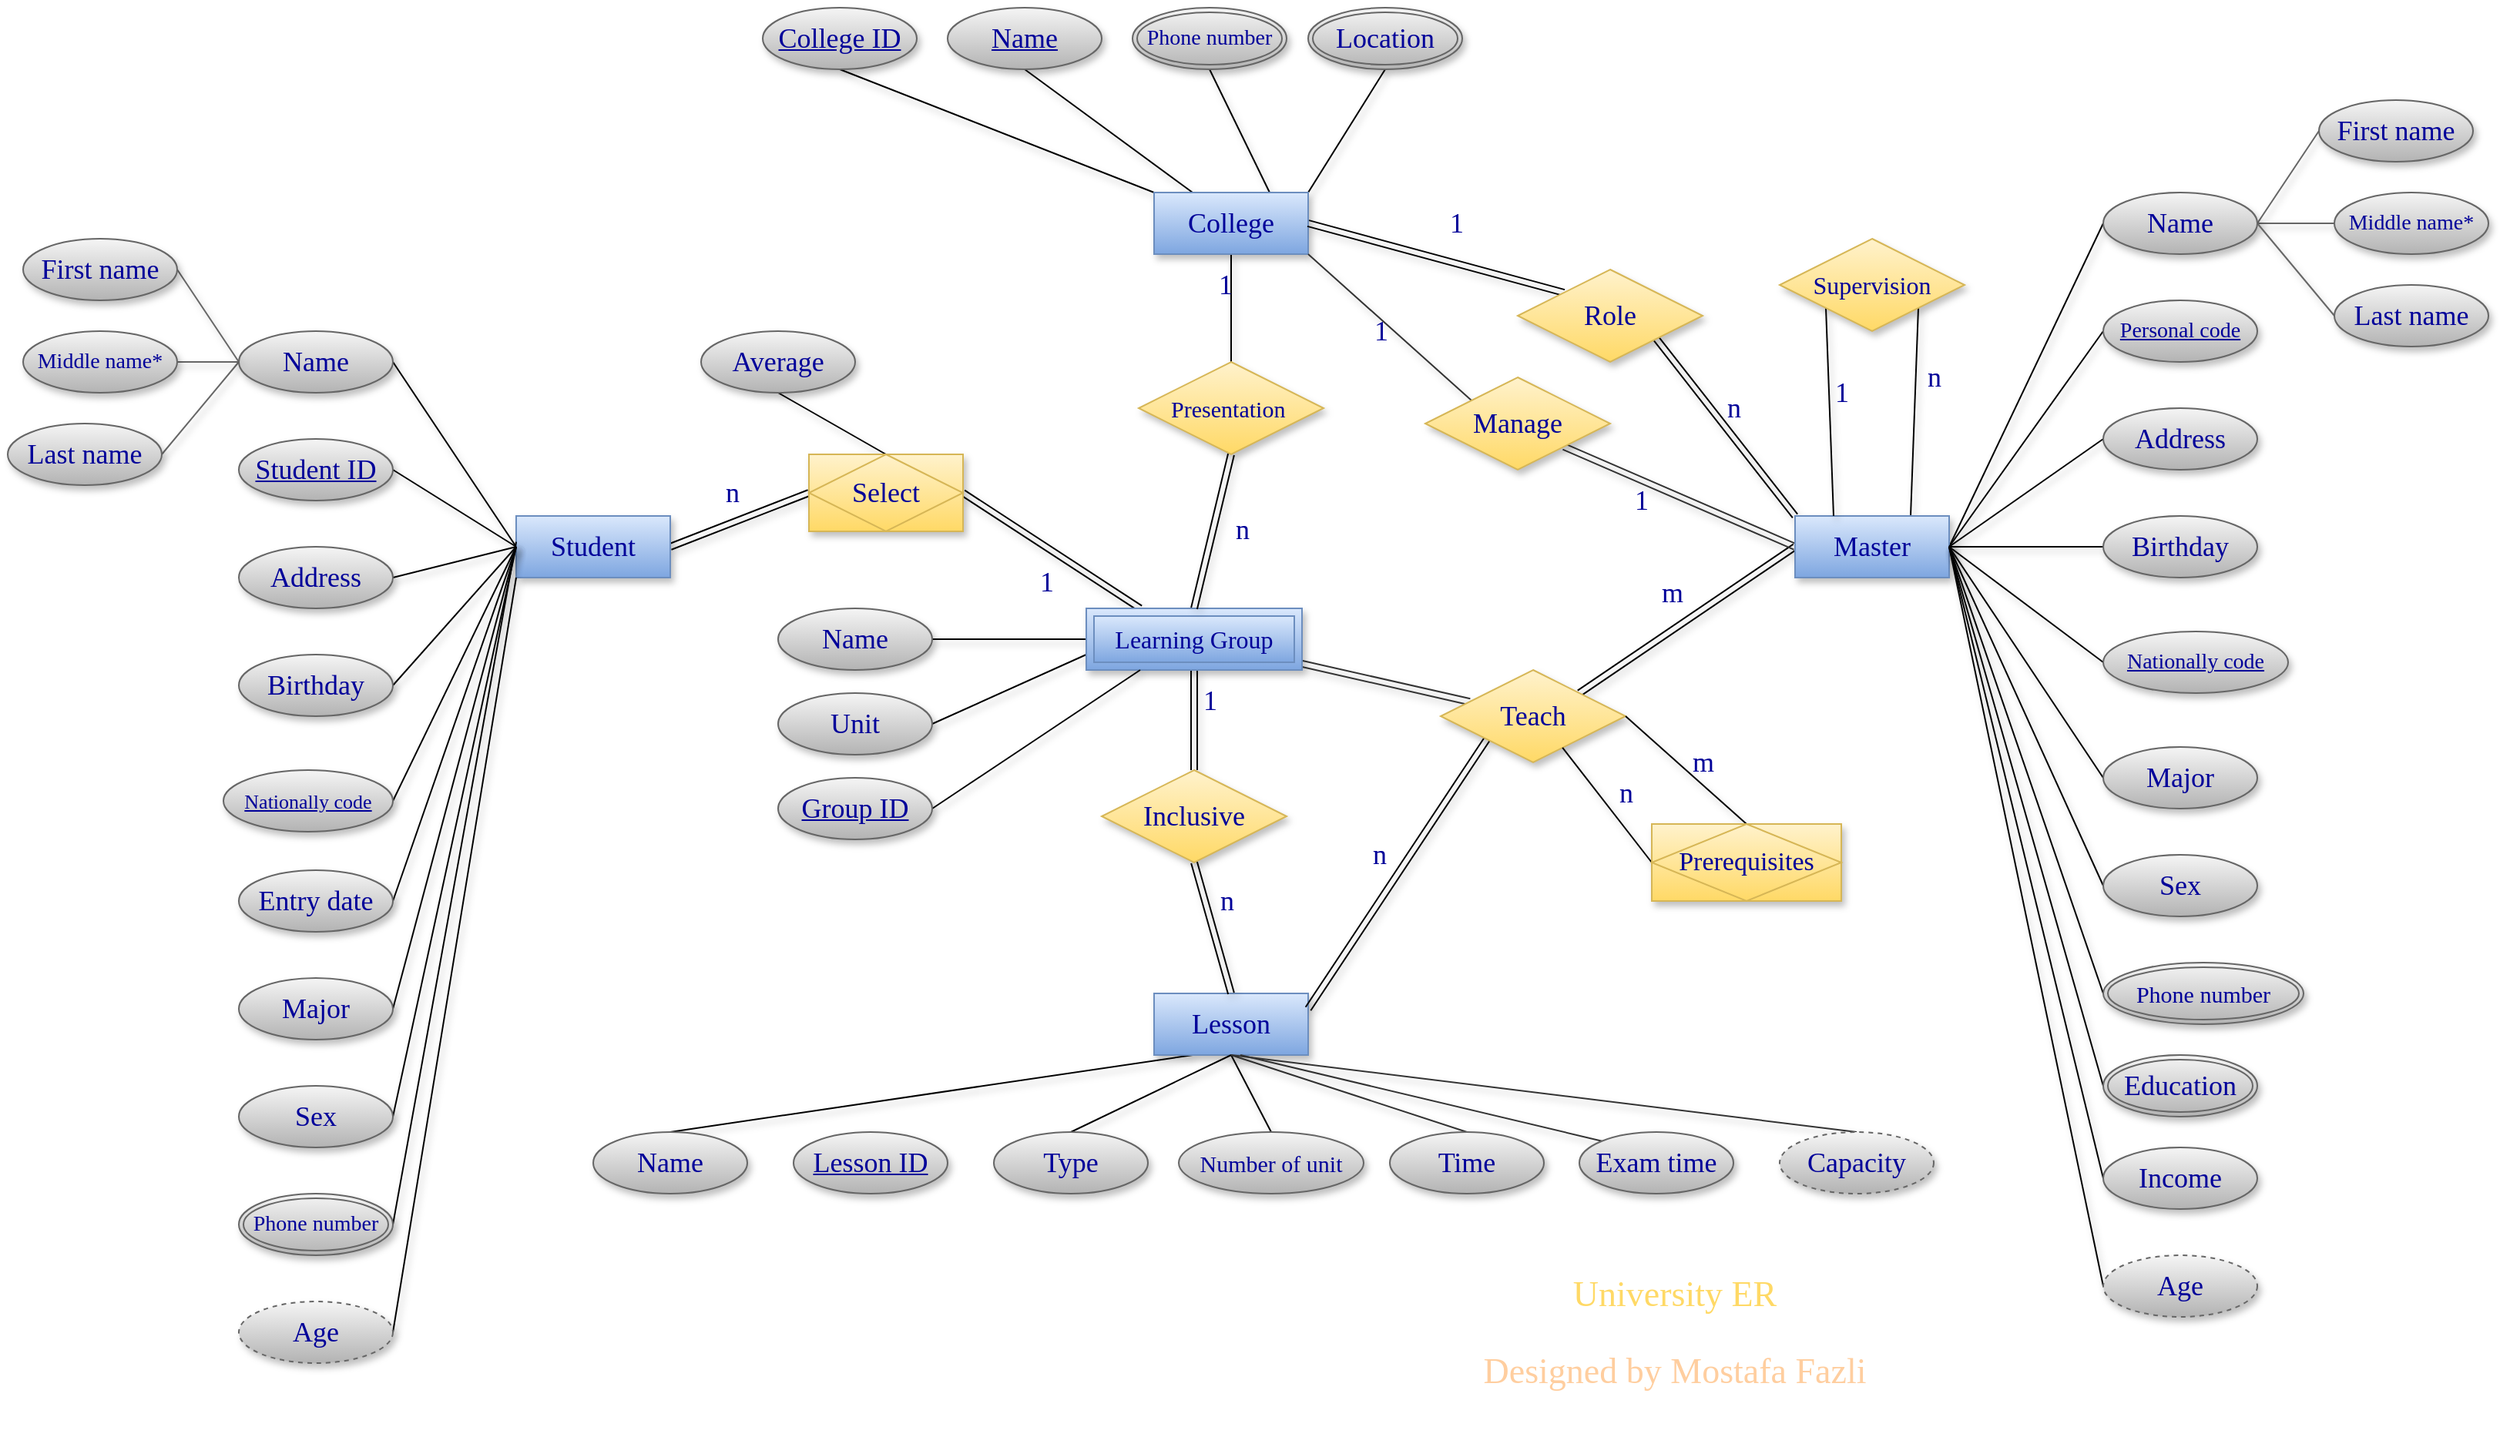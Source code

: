 <mxfile version="15.5.6" type="device"><diagram id="4UkL69PoEBnLxnK0uTag" name="Page-1"><mxGraphModel dx="1704" dy="522" grid="1" gridSize="10" guides="1" tooltips="1" connect="1" arrows="1" fold="1" page="1" pageScale="1" pageWidth="827" pageHeight="1169" math="0" shadow="0"><root><mxCell id="0"/><mxCell id="1" parent="0"/><mxCell id="ZezTrjkXZ9_PpNLfF0xv-15" value="" style="rounded=0;orthogonalLoop=1;jettySize=auto;exitX=1;exitY=0;exitDx=0;exitDy=0;entryX=0.5;entryY=1;entryDx=0;entryDy=0;endArrow=none;endFill=0;shadow=1;sketch=0;fontSize=18;labelBackgroundColor=none;fontColor=#000099;labelBorderColor=none;html=1;fontFamily=Comic Sans MS;" edge="1" parent="1" source="ZezTrjkXZ9_PpNLfF0xv-1" target="ZezTrjkXZ9_PpNLfF0xv-12"><mxGeometry relative="1" as="geometry"/></mxCell><mxCell id="ZezTrjkXZ9_PpNLfF0xv-16" value="" style="edgeStyle=none;rounded=0;orthogonalLoop=1;jettySize=auto;exitX=0.75;exitY=0;exitDx=0;exitDy=0;entryX=0.5;entryY=1;entryDx=0;entryDy=0;endArrow=none;endFill=0;shadow=1;sketch=0;fontSize=18;labelBackgroundColor=none;fontColor=#000099;labelBorderColor=none;html=1;fontFamily=Comic Sans MS;" edge="1" parent="1" source="ZezTrjkXZ9_PpNLfF0xv-1" target="ZezTrjkXZ9_PpNLfF0xv-13"><mxGeometry relative="1" as="geometry"/></mxCell><mxCell id="ZezTrjkXZ9_PpNLfF0xv-17" value="" style="edgeStyle=none;rounded=0;orthogonalLoop=1;jettySize=auto;exitX=0.25;exitY=0;exitDx=0;exitDy=0;endArrow=none;endFill=0;entryX=0.5;entryY=1;entryDx=0;entryDy=0;shadow=1;sketch=0;fontSize=18;labelBackgroundColor=none;fontColor=#000099;labelBorderColor=none;html=1;fontFamily=Comic Sans MS;" edge="1" parent="1" source="ZezTrjkXZ9_PpNLfF0xv-1" target="ZezTrjkXZ9_PpNLfF0xv-121"><mxGeometry relative="1" as="geometry"><mxPoint x="328.367" y="109.157" as="targetPoint"/></mxGeometry></mxCell><mxCell id="ZezTrjkXZ9_PpNLfF0xv-18" value="" style="edgeStyle=none;rounded=0;orthogonalLoop=1;jettySize=auto;exitX=0;exitY=0;exitDx=0;exitDy=0;entryX=0.5;entryY=1;entryDx=0;entryDy=0;endArrow=none;endFill=0;shadow=1;sketch=0;fontSize=18;labelBackgroundColor=none;fontColor=#000099;labelBorderColor=none;html=1;fontFamily=Comic Sans MS;" edge="1" parent="1" source="ZezTrjkXZ9_PpNLfF0xv-1" target="ZezTrjkXZ9_PpNLfF0xv-11"><mxGeometry relative="1" as="geometry"/></mxCell><mxCell id="ZezTrjkXZ9_PpNLfF0xv-93" value="1" style="edgeStyle=none;rounded=0;orthogonalLoop=1;jettySize=auto;exitX=0.5;exitY=1;exitDx=0;exitDy=0;entryX=0.5;entryY=0;entryDx=0;entryDy=0;endArrow=none;endFill=0;shadow=1;sketch=0;fontSize=18;labelBackgroundColor=none;fontColor=#000099;labelBorderColor=none;html=1;fontFamily=Comic Sans MS;" edge="1" parent="1" source="ZezTrjkXZ9_PpNLfF0xv-1" target="ZezTrjkXZ9_PpNLfF0xv-92"><mxGeometry x="-0.429" y="-4" relative="1" as="geometry"><mxPoint as="offset"/></mxGeometry></mxCell><mxCell id="ZezTrjkXZ9_PpNLfF0xv-1" value="College" style="whiteSpace=wrap;align=center;shadow=1;sketch=0;fillColor=#dae8fc;strokeColor=#6c8ebf;gradientColor=#7ea6e0;fontSize=18;labelBackgroundColor=none;fontColor=#000099;labelBorderColor=none;html=1;fontFamily=Comic Sans MS;" vertex="1" parent="1"><mxGeometry x="364" y="190" width="100" height="40" as="geometry"/></mxCell><mxCell id="ZezTrjkXZ9_PpNLfF0xv-55" value="" style="edgeStyle=none;rounded=0;orthogonalLoop=1;jettySize=auto;exitX=0;exitY=0.5;exitDx=0;exitDy=0;entryX=1;entryY=0.5;entryDx=0;entryDy=0;endArrow=none;endFill=0;shadow=1;sketch=0;fontSize=18;labelBackgroundColor=none;fontColor=#000099;labelBorderColor=none;html=1;fontFamily=Comic Sans MS;" edge="1" parent="1" source="ZezTrjkXZ9_PpNLfF0xv-2" target="ZezTrjkXZ9_PpNLfF0xv-19"><mxGeometry relative="1" as="geometry"/></mxCell><mxCell id="ZezTrjkXZ9_PpNLfF0xv-86" value="n" style="edgeStyle=none;rounded=0;orthogonalLoop=1;jettySize=auto;exitX=1;exitY=0.5;exitDx=0;exitDy=0;entryX=0;entryY=0.5;entryDx=0;entryDy=0;endArrow=none;endFill=0;shadow=1;sketch=0;fontSize=18;labelBackgroundColor=none;fontColor=#000099;labelBorderColor=none;html=1;fontFamily=Comic Sans MS;shape=link;" edge="1" parent="1" source="ZezTrjkXZ9_PpNLfF0xv-2" target="ZezTrjkXZ9_PpNLfF0xv-85"><mxGeometry x="0.035" y="18" relative="1" as="geometry"><mxPoint as="offset"/></mxGeometry></mxCell><mxCell id="ZezTrjkXZ9_PpNLfF0xv-2" value="Student" style="whiteSpace=wrap;align=center;shadow=1;sketch=0;fillColor=#dae8fc;strokeColor=#6c8ebf;gradientColor=#7ea6e0;fontSize=18;labelBackgroundColor=none;fontColor=#000099;labelBorderColor=none;html=1;fontFamily=Comic Sans MS;" vertex="1" parent="1"><mxGeometry x="-50" y="400" width="100" height="40" as="geometry"/></mxCell><mxCell id="ZezTrjkXZ9_PpNLfF0xv-35" value="" style="edgeStyle=none;rounded=0;orthogonalLoop=1;jettySize=auto;exitX=0.25;exitY=1;exitDx=0;exitDy=0;entryX=0.5;entryY=0;entryDx=0;entryDy=0;endArrow=none;endFill=0;shadow=1;sketch=0;fontSize=18;labelBackgroundColor=none;fontColor=#000099;labelBorderColor=none;html=1;fontFamily=Comic Sans MS;" edge="1" parent="1" source="ZezTrjkXZ9_PpNLfF0xv-4" target="ZezTrjkXZ9_PpNLfF0xv-28"><mxGeometry relative="1" as="geometry"/></mxCell><mxCell id="ZezTrjkXZ9_PpNLfF0xv-4" value="Lesson" style="whiteSpace=wrap;align=center;shadow=1;sketch=0;fillColor=#dae8fc;strokeColor=#6c8ebf;gradientColor=#7ea6e0;fontSize=18;labelBackgroundColor=none;fontColor=#000099;labelBorderColor=none;html=1;fontFamily=Comic Sans MS;" vertex="1" parent="1"><mxGeometry x="364" y="710" width="100" height="40" as="geometry"/></mxCell><mxCell id="ZezTrjkXZ9_PpNLfF0xv-66" value="" style="edgeStyle=none;rounded=0;orthogonalLoop=1;jettySize=auto;exitX=1;exitY=0.5;exitDx=0;exitDy=0;entryX=0;entryY=0.5;entryDx=0;entryDy=0;endArrow=none;endFill=0;shadow=1;sketch=0;fontSize=18;labelBackgroundColor=none;fontColor=#000099;labelBorderColor=none;html=1;fontFamily=Comic Sans MS;" edge="1" parent="1" source="ZezTrjkXZ9_PpNLfF0xv-5" target="ZezTrjkXZ9_PpNLfF0xv-46"><mxGeometry relative="1" as="geometry"/></mxCell><mxCell id="ZezTrjkXZ9_PpNLfF0xv-99" value="m" style="edgeStyle=none;rounded=0;orthogonalLoop=1;jettySize=auto;exitX=0;exitY=0.5;exitDx=0;exitDy=0;entryX=1;entryY=0;entryDx=0;entryDy=0;endArrow=none;endFill=0;shadow=1;sketch=0;fontSize=18;labelBackgroundColor=none;fontColor=#000099;labelBorderColor=none;html=1;fontFamily=Comic Sans MS;shape=link;" edge="1" parent="1" source="ZezTrjkXZ9_PpNLfF0xv-5" target="ZezTrjkXZ9_PpNLfF0xv-98"><mxGeometry x="-0.018" y="-20" relative="1" as="geometry"><mxPoint as="offset"/></mxGeometry></mxCell><mxCell id="ZezTrjkXZ9_PpNLfF0xv-112" value="n" style="edgeStyle=none;rounded=0;orthogonalLoop=1;jettySize=auto;exitX=0;exitY=0;exitDx=0;exitDy=0;entryX=1;entryY=1;entryDx=0;entryDy=0;endArrow=none;endFill=0;shadow=1;sketch=0;fontSize=18;labelBackgroundColor=none;fontColor=#000099;labelBorderColor=none;html=1;fontFamily=Comic Sans MS;shape=link;" edge="1" parent="1" source="ZezTrjkXZ9_PpNLfF0xv-5" target="ZezTrjkXZ9_PpNLfF0xv-111"><mxGeometry x="0.093" y="-12" relative="1" as="geometry"><mxPoint as="offset"/></mxGeometry></mxCell><mxCell id="ZezTrjkXZ9_PpNLfF0xv-123" value="n" style="edgeStyle=none;rounded=0;orthogonalLoop=1;jettySize=auto;exitX=0.75;exitY=0;exitDx=0;exitDy=0;entryX=1;entryY=1;entryDx=0;entryDy=0;endArrow=none;endFill=0;shadow=1;sketch=0;fontSize=18;labelBackgroundColor=none;fontColor=#000099;labelBorderColor=none;html=1;fontFamily=Comic Sans MS;" edge="1" parent="1" source="ZezTrjkXZ9_PpNLfF0xv-5" target="ZezTrjkXZ9_PpNLfF0xv-122"><mxGeometry x="0.34" y="-12" relative="1" as="geometry"><mxPoint as="offset"/></mxGeometry></mxCell><mxCell id="ZezTrjkXZ9_PpNLfF0xv-142" value="1" style="edgeStyle=none;rounded=0;sketch=0;orthogonalLoop=1;jettySize=auto;exitX=0;exitY=0.5;exitDx=0;exitDy=0;entryX=1;entryY=1;entryDx=0;entryDy=0;shadow=1;endArrow=none;endFill=0;strokeColor=#333333;fillColor=#FFD966;fontSize=18;labelBackgroundColor=none;fontColor=#000099;labelBorderColor=none;html=1;fontFamily=Comic Sans MS;shape=link;" edge="1" parent="1" source="ZezTrjkXZ9_PpNLfF0xv-5" target="ZezTrjkXZ9_PpNLfF0xv-141"><mxGeometry x="0.269" y="12" relative="1" as="geometry"><mxPoint as="offset"/></mxGeometry></mxCell><mxCell id="ZezTrjkXZ9_PpNLfF0xv-5" value="Master" style="whiteSpace=wrap;align=center;shadow=1;sketch=0;fillColor=#dae8fc;strokeColor=#6c8ebf;gradientColor=#7ea6e0;fontSize=18;labelBackgroundColor=none;fontColor=#000099;labelBorderColor=none;html=1;fontFamily=Comic Sans MS;" vertex="1" parent="1"><mxGeometry x="780" y="400" width="100" height="40" as="geometry"/></mxCell><mxCell id="ZezTrjkXZ9_PpNLfF0xv-11" value="College ID" style="ellipse;whiteSpace=wrap;align=center;fontStyle=4;shadow=1;sketch=0;fillColor=#f5f5f5;gradientColor=#b3b3b3;strokeColor=#666666;fontSize=18;labelBackgroundColor=none;fontColor=#000099;labelBorderColor=none;html=1;fontFamily=Comic Sans MS;" vertex="1" parent="1"><mxGeometry x="110" y="70" width="100" height="40" as="geometry"/></mxCell><mxCell id="ZezTrjkXZ9_PpNLfF0xv-12" value="Location" style="ellipse;shape=doubleEllipse;margin=3;whiteSpace=wrap;align=center;shadow=1;sketch=0;fillColor=#f5f5f5;gradientColor=#b3b3b3;strokeColor=#666666;fontSize=18;labelBackgroundColor=none;fontColor=#000099;labelBorderColor=none;html=1;fontFamily=Comic Sans MS;" vertex="1" parent="1"><mxGeometry x="464" y="70" width="100" height="40" as="geometry"/></mxCell><mxCell id="ZezTrjkXZ9_PpNLfF0xv-13" value="Phone number" style="ellipse;shape=doubleEllipse;margin=3;whiteSpace=wrap;align=center;shadow=1;sketch=0;fillColor=#f5f5f5;gradientColor=#b3b3b3;strokeColor=#666666;fontSize=14;labelBackgroundColor=none;fontColor=#000099;labelBorderColor=none;html=1;fontFamily=Comic Sans MS;" vertex="1" parent="1"><mxGeometry x="350" y="70" width="100" height="40" as="geometry"/></mxCell><mxCell id="ZezTrjkXZ9_PpNLfF0xv-80" value="" style="edgeStyle=none;rounded=0;orthogonalLoop=1;jettySize=auto;exitX=0;exitY=0.5;exitDx=0;exitDy=0;entryX=1;entryY=0.5;entryDx=0;entryDy=0;endArrow=none;endFill=0;shadow=1;sketch=0;fillColor=#f5f5f5;gradientColor=#b3b3b3;strokeColor=#666666;fontSize=18;labelBackgroundColor=none;fontColor=#000099;labelBorderColor=none;html=1;fontFamily=Comic Sans MS;" edge="1" parent="1" source="ZezTrjkXZ9_PpNLfF0xv-19" target="ZezTrjkXZ9_PpNLfF0xv-79"><mxGeometry relative="1" as="geometry"/></mxCell><mxCell id="ZezTrjkXZ9_PpNLfF0xv-120" value="" style="edgeStyle=none;rounded=0;orthogonalLoop=1;jettySize=auto;exitX=0;exitY=0.5;exitDx=0;exitDy=0;entryX=1;entryY=0.5;entryDx=0;entryDy=0;endArrow=none;endFill=0;shadow=1;sketch=0;fillColor=#f5f5f5;gradientColor=#b3b3b3;strokeColor=#666666;fontSize=18;labelBackgroundColor=none;fontColor=#000099;labelBorderColor=none;html=1;fontFamily=Comic Sans MS;" edge="1" parent="1" source="ZezTrjkXZ9_PpNLfF0xv-19" target="ZezTrjkXZ9_PpNLfF0xv-119"><mxGeometry relative="1" as="geometry"/></mxCell><mxCell id="ZezTrjkXZ9_PpNLfF0xv-19" value="Name" style="ellipse;whiteSpace=wrap;align=center;shadow=1;sketch=0;fillColor=#f5f5f5;gradientColor=#b3b3b3;strokeColor=#666666;fontSize=18;labelBackgroundColor=none;fontColor=#000099;labelBorderColor=none;html=1;fontFamily=Comic Sans MS;" vertex="1" parent="1"><mxGeometry x="-230" y="280" width="100" height="40" as="geometry"/></mxCell><mxCell id="ZezTrjkXZ9_PpNLfF0xv-58" value="" style="edgeStyle=none;rounded=0;orthogonalLoop=1;jettySize=auto;exitX=1;exitY=0.5;exitDx=0;exitDy=0;endArrow=none;endFill=0;shadow=1;sketch=0;fontSize=18;labelBackgroundColor=none;fontColor=#000099;labelBorderColor=none;html=1;fontFamily=Comic Sans MS;" edge="1" parent="1" source="ZezTrjkXZ9_PpNLfF0xv-21"><mxGeometry relative="1" as="geometry"><mxPoint x="-50" y="420" as="targetPoint"/></mxGeometry></mxCell><mxCell id="ZezTrjkXZ9_PpNLfF0xv-21" value="Address" style="ellipse;whiteSpace=wrap;align=center;shadow=1;sketch=0;fillColor=#f5f5f5;gradientColor=#b3b3b3;strokeColor=#666666;fontSize=18;labelBackgroundColor=none;fontColor=#000099;labelBorderColor=none;html=1;fontFamily=Comic Sans MS;" vertex="1" parent="1"><mxGeometry x="-230" y="420" width="100" height="40" as="geometry"/></mxCell><mxCell id="ZezTrjkXZ9_PpNLfF0xv-59" value="" style="edgeStyle=none;rounded=0;orthogonalLoop=1;jettySize=auto;exitX=1;exitY=0.5;exitDx=0;exitDy=0;endArrow=none;endFill=0;shadow=1;sketch=0;fontSize=18;labelBackgroundColor=none;fontColor=#000099;labelBorderColor=none;html=1;fontFamily=Comic Sans MS;" edge="1" parent="1" source="ZezTrjkXZ9_PpNLfF0xv-22"><mxGeometry relative="1" as="geometry"><mxPoint x="-50" y="420" as="targetPoint"/></mxGeometry></mxCell><mxCell id="ZezTrjkXZ9_PpNLfF0xv-22" value="Birthday" style="ellipse;whiteSpace=wrap;align=center;shadow=1;sketch=0;fillColor=#f5f5f5;gradientColor=#b3b3b3;strokeColor=#666666;fontSize=18;labelBackgroundColor=none;fontColor=#000099;labelBorderColor=none;html=1;fontFamily=Comic Sans MS;" vertex="1" parent="1"><mxGeometry x="-230" y="490" width="100" height="40" as="geometry"/></mxCell><mxCell id="ZezTrjkXZ9_PpNLfF0xv-61" value="" style="edgeStyle=none;rounded=0;orthogonalLoop=1;jettySize=auto;exitX=1;exitY=0.5;exitDx=0;exitDy=0;endArrow=none;endFill=0;shadow=1;sketch=0;fontSize=18;labelBackgroundColor=none;fontColor=#000099;labelBorderColor=none;html=1;fontFamily=Comic Sans MS;" edge="1" parent="1" source="ZezTrjkXZ9_PpNLfF0xv-24"><mxGeometry relative="1" as="geometry"><mxPoint x="-50" y="420" as="targetPoint"/></mxGeometry></mxCell><mxCell id="ZezTrjkXZ9_PpNLfF0xv-24" value="Entry date" style="ellipse;whiteSpace=wrap;align=center;shadow=1;sketch=0;fillColor=#f5f5f5;gradientColor=#b3b3b3;strokeColor=#666666;fontSize=18;labelBackgroundColor=none;fontColor=#000099;labelBorderColor=none;html=1;fontFamily=Comic Sans MS;" vertex="1" parent="1"><mxGeometry x="-230" y="630" width="100" height="40" as="geometry"/></mxCell><mxCell id="ZezTrjkXZ9_PpNLfF0xv-62" value="" style="edgeStyle=none;rounded=0;orthogonalLoop=1;jettySize=auto;exitX=1;exitY=0.5;exitDx=0;exitDy=0;endArrow=none;endFill=0;shadow=1;sketch=0;fontSize=18;labelBackgroundColor=none;fontColor=#000099;labelBorderColor=none;html=1;fontFamily=Comic Sans MS;" edge="1" parent="1" source="ZezTrjkXZ9_PpNLfF0xv-25"><mxGeometry relative="1" as="geometry"><mxPoint x="-50" y="420" as="targetPoint"/></mxGeometry></mxCell><mxCell id="ZezTrjkXZ9_PpNLfF0xv-25" value="Major" style="ellipse;whiteSpace=wrap;align=center;shadow=1;sketch=0;fillColor=#f5f5f5;gradientColor=#b3b3b3;strokeColor=#666666;fontSize=18;labelBackgroundColor=none;fontColor=#000099;labelBorderColor=none;html=1;fontFamily=Comic Sans MS;" vertex="1" parent="1"><mxGeometry x="-230" y="700" width="100" height="40" as="geometry"/></mxCell><mxCell id="ZezTrjkXZ9_PpNLfF0xv-63" value="" style="edgeStyle=none;rounded=0;orthogonalLoop=1;jettySize=auto;exitX=1;exitY=0.5;exitDx=0;exitDy=0;endArrow=none;endFill=0;shadow=1;sketch=0;fontSize=18;labelBackgroundColor=none;fontColor=#000099;labelBorderColor=none;html=1;fontFamily=Comic Sans MS;" edge="1" parent="1" source="ZezTrjkXZ9_PpNLfF0xv-26"><mxGeometry relative="1" as="geometry"><mxPoint x="-50" y="420" as="targetPoint"/></mxGeometry></mxCell><mxCell id="ZezTrjkXZ9_PpNLfF0xv-26" value="Sex" style="ellipse;whiteSpace=wrap;align=center;shadow=1;sketch=0;fillColor=#f5f5f5;gradientColor=#b3b3b3;strokeColor=#666666;fontSize=18;labelBackgroundColor=none;fontColor=#000099;labelBorderColor=none;html=1;fontFamily=Comic Sans MS;" vertex="1" parent="1"><mxGeometry x="-230" y="770" width="100" height="40" as="geometry"/></mxCell><mxCell id="ZezTrjkXZ9_PpNLfF0xv-28" value="Name" style="ellipse;whiteSpace=wrap;align=center;shadow=1;sketch=0;fillColor=#f5f5f5;gradientColor=#b3b3b3;strokeColor=#666666;fontSize=18;labelBackgroundColor=none;fontColor=#000099;labelBorderColor=none;html=1;fontFamily=Comic Sans MS;" vertex="1" parent="1"><mxGeometry y="800" width="100" height="40" as="geometry"/></mxCell><mxCell id="ZezTrjkXZ9_PpNLfF0xv-37" value="" style="edgeStyle=none;rounded=0;orthogonalLoop=1;jettySize=auto;exitX=0.5;exitY=0;exitDx=0;exitDy=0;entryX=0.5;entryY=1;entryDx=0;entryDy=0;endArrow=none;endFill=0;shadow=1;sketch=0;fontSize=18;labelBackgroundColor=none;fontColor=#000099;labelBorderColor=none;html=1;fontFamily=Comic Sans MS;" edge="1" parent="1" source="ZezTrjkXZ9_PpNLfF0xv-30" target="ZezTrjkXZ9_PpNLfF0xv-4"><mxGeometry relative="1" as="geometry"/></mxCell><mxCell id="ZezTrjkXZ9_PpNLfF0xv-30" value="Type" style="ellipse;whiteSpace=wrap;align=center;shadow=1;sketch=0;fillColor=#f5f5f5;gradientColor=#b3b3b3;strokeColor=#666666;fontSize=18;labelBackgroundColor=none;fontColor=#000099;labelBorderColor=none;html=1;fontFamily=Comic Sans MS;" vertex="1" parent="1"><mxGeometry x="260" y="800" width="100" height="40" as="geometry"/></mxCell><mxCell id="ZezTrjkXZ9_PpNLfF0xv-42" value="" style="edgeStyle=none;rounded=0;orthogonalLoop=1;jettySize=auto;exitX=0.5;exitY=0;exitDx=0;exitDy=0;entryX=0.5;entryY=1;entryDx=0;entryDy=0;endArrow=none;endFill=0;shadow=1;sketch=0;fontSize=18;labelBackgroundColor=none;fontColor=#000099;labelBorderColor=none;html=1;fontFamily=Comic Sans MS;" edge="1" parent="1" source="ZezTrjkXZ9_PpNLfF0xv-31" target="ZezTrjkXZ9_PpNLfF0xv-4"><mxGeometry relative="1" as="geometry"/></mxCell><mxCell id="ZezTrjkXZ9_PpNLfF0xv-31" value="Number of unit" style="ellipse;whiteSpace=wrap;align=center;shadow=1;sketch=0;fillColor=#f5f5f5;gradientColor=#b3b3b3;strokeColor=#666666;fontSize=15;labelBackgroundColor=none;fontColor=#000099;labelBorderColor=none;html=1;fontFamily=Comic Sans MS;" vertex="1" parent="1"><mxGeometry x="380" y="800" width="120" height="40" as="geometry"/></mxCell><mxCell id="ZezTrjkXZ9_PpNLfF0xv-144" value="" style="edgeStyle=none;rounded=0;sketch=0;orthogonalLoop=1;jettySize=auto;exitX=0.5;exitY=0;exitDx=0;exitDy=0;shadow=1;fontSize=18;endArrow=none;endFill=0;strokeColor=#333333;fillColor=#FFD966;labelBackgroundColor=none;fontColor=#000099;labelBorderColor=none;html=1;fontFamily=Comic Sans MS;" edge="1" parent="1" source="ZezTrjkXZ9_PpNLfF0xv-32"><mxGeometry relative="1" as="geometry"><mxPoint x="414" y="750" as="targetPoint"/></mxGeometry></mxCell><mxCell id="ZezTrjkXZ9_PpNLfF0xv-32" value="Time" style="ellipse;whiteSpace=wrap;align=center;shadow=1;sketch=0;fillColor=#f5f5f5;gradientColor=#b3b3b3;strokeColor=#666666;fontSize=18;labelBackgroundColor=none;fontColor=#000099;labelBorderColor=none;html=1;fontFamily=Comic Sans MS;" vertex="1" parent="1"><mxGeometry x="517" y="800" width="100" height="40" as="geometry"/></mxCell><mxCell id="ZezTrjkXZ9_PpNLfF0xv-146" value="" style="edgeStyle=none;rounded=0;sketch=0;orthogonalLoop=1;jettySize=auto;exitX=0;exitY=0;exitDx=0;exitDy=0;shadow=1;fontSize=18;endArrow=none;endFill=0;strokeColor=#333333;fillColor=#FFD966;labelBackgroundColor=none;fontColor=#000099;labelBorderColor=none;html=1;fontFamily=Comic Sans MS;" edge="1" parent="1" source="ZezTrjkXZ9_PpNLfF0xv-33"><mxGeometry relative="1" as="geometry"><mxPoint x="420" y="750.0" as="targetPoint"/></mxGeometry></mxCell><mxCell id="ZezTrjkXZ9_PpNLfF0xv-33" value="Exam time" style="ellipse;whiteSpace=wrap;align=center;shadow=1;sketch=0;fillColor=#f5f5f5;gradientColor=#b3b3b3;strokeColor=#666666;fontSize=18;labelBackgroundColor=none;fontColor=#000099;labelBorderColor=none;html=1;fontFamily=Comic Sans MS;" vertex="1" parent="1"><mxGeometry x="640" y="800" width="100" height="40" as="geometry"/></mxCell><mxCell id="ZezTrjkXZ9_PpNLfF0xv-145" value="" style="edgeStyle=none;rounded=0;sketch=0;orthogonalLoop=1;jettySize=auto;exitX=0.5;exitY=0;exitDx=0;exitDy=0;entryX=0.5;entryY=1;entryDx=0;entryDy=0;shadow=1;fontSize=18;endArrow=none;endFill=0;strokeColor=#333333;fillColor=#FFD966;labelBackgroundColor=none;fontColor=#000099;labelBorderColor=none;html=1;fontFamily=Comic Sans MS;" edge="1" parent="1" source="ZezTrjkXZ9_PpNLfF0xv-34" target="ZezTrjkXZ9_PpNLfF0xv-4"><mxGeometry relative="1" as="geometry"/></mxCell><mxCell id="ZezTrjkXZ9_PpNLfF0xv-34" value="Capacity" style="ellipse;whiteSpace=wrap;align=center;dashed=1;shadow=1;sketch=0;fillColor=#f5f5f5;gradientColor=#b3b3b3;strokeColor=#666666;fontSize=18;labelBackgroundColor=none;fontColor=#000099;labelBorderColor=none;html=1;fontFamily=Comic Sans MS;" vertex="1" parent="1"><mxGeometry x="770" y="800" width="100" height="40" as="geometry"/></mxCell><mxCell id="ZezTrjkXZ9_PpNLfF0xv-57" value="" style="edgeStyle=none;rounded=0;orthogonalLoop=1;jettySize=auto;exitX=1;exitY=0.5;exitDx=0;exitDy=0;entryX=0;entryY=0.5;entryDx=0;entryDy=0;endArrow=none;endFill=0;shadow=1;sketch=0;fontSize=18;labelBackgroundColor=none;fontColor=#000099;labelBorderColor=none;html=1;fontFamily=Comic Sans MS;" edge="1" parent="1" source="ZezTrjkXZ9_PpNLfF0xv-43" target="ZezTrjkXZ9_PpNLfF0xv-2"><mxGeometry relative="1" as="geometry"/></mxCell><mxCell id="ZezTrjkXZ9_PpNLfF0xv-43" value="Student ID" style="ellipse;whiteSpace=wrap;align=center;fontStyle=4;shadow=1;sketch=0;fillColor=#f5f5f5;gradientColor=#b3b3b3;strokeColor=#666666;fontSize=18;labelBackgroundColor=none;fontColor=#000099;labelBorderColor=none;html=1;fontFamily=Comic Sans MS;" vertex="1" parent="1"><mxGeometry x="-230" y="350" width="100" height="40" as="geometry"/></mxCell><mxCell id="ZezTrjkXZ9_PpNLfF0xv-60" value="" style="edgeStyle=none;rounded=0;orthogonalLoop=1;jettySize=auto;exitX=1;exitY=0.5;exitDx=0;exitDy=0;endArrow=none;endFill=0;shadow=1;sketch=0;fontSize=18;labelBackgroundColor=none;fontColor=#000099;labelBorderColor=none;html=1;fontFamily=Comic Sans MS;" edge="1" parent="1" source="ZezTrjkXZ9_PpNLfF0xv-44"><mxGeometry relative="1" as="geometry"><mxPoint x="-50" y="420" as="targetPoint"/></mxGeometry></mxCell><mxCell id="ZezTrjkXZ9_PpNLfF0xv-44" value="Nationally code" style="ellipse;whiteSpace=wrap;align=center;fontStyle=4;shadow=1;sketch=0;fillColor=#f5f5f5;gradientColor=#b3b3b3;strokeColor=#666666;fontSize=13;labelBackgroundColor=none;fontColor=#000099;labelBorderColor=none;html=1;fontFamily=Comic Sans MS;" vertex="1" parent="1"><mxGeometry x="-240" y="565" width="110" height="40" as="geometry"/></mxCell><mxCell id="ZezTrjkXZ9_PpNLfF0xv-45" value="Lesson ID" style="ellipse;whiteSpace=wrap;align=center;fontStyle=4;shadow=1;sketch=0;fillColor=#f5f5f5;gradientColor=#b3b3b3;strokeColor=#666666;fontSize=18;labelBackgroundColor=none;fontColor=#000099;labelBorderColor=none;html=1;fontFamily=Comic Sans MS;" vertex="1" parent="1"><mxGeometry x="130" y="800" width="100" height="40" as="geometry"/></mxCell><mxCell id="ZezTrjkXZ9_PpNLfF0xv-76" value="" style="edgeStyle=none;rounded=0;orthogonalLoop=1;jettySize=auto;exitX=1;exitY=0.5;exitDx=0;exitDy=0;entryX=0;entryY=0.5;entryDx=0;entryDy=0;endArrow=none;endFill=0;shadow=1;sketch=0;fillColor=#f5f5f5;gradientColor=#b3b3b3;strokeColor=#666666;fontSize=18;labelBackgroundColor=none;fontColor=#000099;labelBorderColor=none;html=1;fontFamily=Comic Sans MS;" edge="1" parent="1" source="ZezTrjkXZ9_PpNLfF0xv-46" target="ZezTrjkXZ9_PpNLfF0xv-74"><mxGeometry relative="1" as="geometry"/></mxCell><mxCell id="ZezTrjkXZ9_PpNLfF0xv-118" value="" style="edgeStyle=none;rounded=0;orthogonalLoop=1;jettySize=auto;exitX=1;exitY=0.5;exitDx=0;exitDy=0;entryX=0;entryY=0.5;entryDx=0;entryDy=0;endArrow=none;endFill=0;shadow=1;sketch=0;fillColor=#f5f5f5;gradientColor=#b3b3b3;strokeColor=#666666;fontSize=18;labelBackgroundColor=none;fontColor=#000099;labelBorderColor=none;html=1;fontFamily=Comic Sans MS;" edge="1" parent="1" source="ZezTrjkXZ9_PpNLfF0xv-46" target="ZezTrjkXZ9_PpNLfF0xv-117"><mxGeometry relative="1" as="geometry"/></mxCell><mxCell id="ZezTrjkXZ9_PpNLfF0xv-46" value="Name" style="ellipse;whiteSpace=wrap;align=center;shadow=1;sketch=0;fillColor=#f5f5f5;gradientColor=#b3b3b3;strokeColor=#666666;fontSize=18;labelBackgroundColor=none;fontColor=#000099;labelBorderColor=none;html=1;fontFamily=Comic Sans MS;" vertex="1" parent="1"><mxGeometry x="980" y="190" width="100" height="40" as="geometry"/></mxCell><mxCell id="ZezTrjkXZ9_PpNLfF0xv-68" value="" style="edgeStyle=none;rounded=0;orthogonalLoop=1;jettySize=auto;exitX=0;exitY=0.5;exitDx=0;exitDy=0;entryX=1;entryY=0.5;entryDx=0;entryDy=0;endArrow=none;endFill=0;shadow=1;sketch=0;fontSize=18;labelBackgroundColor=none;fontColor=#000099;labelBorderColor=none;html=1;fontFamily=Comic Sans MS;" edge="1" parent="1" source="ZezTrjkXZ9_PpNLfF0xv-47" target="ZezTrjkXZ9_PpNLfF0xv-5"><mxGeometry relative="1" as="geometry"/></mxCell><mxCell id="ZezTrjkXZ9_PpNLfF0xv-47" value="Address" style="ellipse;whiteSpace=wrap;align=center;shadow=1;sketch=0;fillColor=#f5f5f5;gradientColor=#b3b3b3;strokeColor=#666666;fontSize=18;labelBackgroundColor=none;fontColor=#000099;labelBorderColor=none;html=1;fontFamily=Comic Sans MS;" vertex="1" parent="1"><mxGeometry x="980" y="330" width="100" height="40" as="geometry"/></mxCell><mxCell id="ZezTrjkXZ9_PpNLfF0xv-69" value="" style="edgeStyle=none;rounded=0;orthogonalLoop=1;jettySize=auto;exitX=0;exitY=0.5;exitDx=0;exitDy=0;entryX=1;entryY=0.5;entryDx=0;entryDy=0;endArrow=none;endFill=0;shadow=1;sketch=0;fontSize=18;labelBackgroundColor=none;fontColor=#000099;labelBorderColor=none;html=1;fontFamily=Comic Sans MS;" edge="1" parent="1" source="ZezTrjkXZ9_PpNLfF0xv-48" target="ZezTrjkXZ9_PpNLfF0xv-5"><mxGeometry relative="1" as="geometry"/></mxCell><mxCell id="ZezTrjkXZ9_PpNLfF0xv-48" value="Birthday" style="ellipse;whiteSpace=wrap;align=center;shadow=1;sketch=0;fillColor=#f5f5f5;gradientColor=#b3b3b3;strokeColor=#666666;fontSize=18;labelBackgroundColor=none;fontColor=#000099;labelBorderColor=none;html=1;fontFamily=Comic Sans MS;" vertex="1" parent="1"><mxGeometry x="980" y="400" width="100" height="40" as="geometry"/></mxCell><mxCell id="ZezTrjkXZ9_PpNLfF0xv-71" value="" style="edgeStyle=none;rounded=0;orthogonalLoop=1;jettySize=auto;exitX=0;exitY=0.5;exitDx=0;exitDy=0;entryX=1;entryY=0.5;entryDx=0;entryDy=0;endArrow=none;endFill=0;shadow=1;sketch=0;fontSize=18;labelBackgroundColor=none;fontColor=#000099;labelBorderColor=none;html=1;fontFamily=Comic Sans MS;" edge="1" parent="1" source="ZezTrjkXZ9_PpNLfF0xv-50" target="ZezTrjkXZ9_PpNLfF0xv-5"><mxGeometry relative="1" as="geometry"/></mxCell><mxCell id="ZezTrjkXZ9_PpNLfF0xv-50" value="Major" style="ellipse;whiteSpace=wrap;align=center;shadow=1;sketch=0;fillColor=#f5f5f5;gradientColor=#b3b3b3;strokeColor=#666666;fontSize=18;labelBackgroundColor=none;fontColor=#000099;labelBorderColor=none;html=1;fontFamily=Comic Sans MS;" vertex="1" parent="1"><mxGeometry x="980" y="550" width="100" height="40" as="geometry"/></mxCell><mxCell id="ZezTrjkXZ9_PpNLfF0xv-72" value="" style="edgeStyle=none;rounded=0;orthogonalLoop=1;jettySize=auto;exitX=0;exitY=0.5;exitDx=0;exitDy=0;endArrow=none;endFill=0;shadow=1;sketch=0;fontSize=18;labelBackgroundColor=none;fontColor=#000099;labelBorderColor=none;html=1;fontFamily=Comic Sans MS;" edge="1" parent="1" source="ZezTrjkXZ9_PpNLfF0xv-51"><mxGeometry relative="1" as="geometry"><mxPoint x="880" y="420" as="targetPoint"/></mxGeometry></mxCell><mxCell id="ZezTrjkXZ9_PpNLfF0xv-51" value="Sex" style="ellipse;whiteSpace=wrap;align=center;shadow=1;sketch=0;fillColor=#f5f5f5;gradientColor=#b3b3b3;strokeColor=#666666;fontSize=18;labelBackgroundColor=none;fontColor=#000099;labelBorderColor=none;html=1;fontFamily=Comic Sans MS;" vertex="1" parent="1"><mxGeometry x="980" y="620" width="100" height="40" as="geometry"/></mxCell><mxCell id="ZezTrjkXZ9_PpNLfF0xv-67" value="" style="edgeStyle=none;rounded=0;orthogonalLoop=1;jettySize=auto;exitX=0;exitY=0.5;exitDx=0;exitDy=0;entryX=1;entryY=0.5;entryDx=0;entryDy=0;endArrow=none;endFill=0;shadow=1;sketch=0;fontSize=18;labelBackgroundColor=none;fontColor=#000099;labelBorderColor=none;html=1;fontFamily=Comic Sans MS;" edge="1" parent="1" source="ZezTrjkXZ9_PpNLfF0xv-52" target="ZezTrjkXZ9_PpNLfF0xv-5"><mxGeometry relative="1" as="geometry"/></mxCell><mxCell id="ZezTrjkXZ9_PpNLfF0xv-52" value="Personal code" style="ellipse;whiteSpace=wrap;align=center;fontStyle=4;shadow=1;sketch=0;fillColor=#f5f5f5;gradientColor=#b3b3b3;strokeColor=#666666;fontSize=14;labelBackgroundColor=none;fontColor=#000099;labelBorderColor=none;html=1;fontFamily=Comic Sans MS;" vertex="1" parent="1"><mxGeometry x="980" y="260" width="100" height="40" as="geometry"/></mxCell><mxCell id="ZezTrjkXZ9_PpNLfF0xv-70" value="" style="edgeStyle=none;rounded=0;orthogonalLoop=1;jettySize=auto;exitX=0;exitY=0.5;exitDx=0;exitDy=0;endArrow=none;endFill=0;shadow=1;sketch=0;fontSize=18;labelBackgroundColor=none;fontColor=#000099;labelBorderColor=none;html=1;fontFamily=Comic Sans MS;" edge="1" parent="1" source="ZezTrjkXZ9_PpNLfF0xv-53"><mxGeometry relative="1" as="geometry"><mxPoint x="880" y="420" as="targetPoint"/></mxGeometry></mxCell><mxCell id="ZezTrjkXZ9_PpNLfF0xv-53" value="Nationally code" style="ellipse;whiteSpace=wrap;align=center;fontStyle=4;shadow=1;sketch=0;fillColor=#f5f5f5;gradientColor=#b3b3b3;strokeColor=#666666;fontSize=14;labelBackgroundColor=none;fontColor=#000099;labelBorderColor=none;html=1;fontFamily=Comic Sans MS;" vertex="1" parent="1"><mxGeometry x="980" y="475" width="120" height="40" as="geometry"/></mxCell><mxCell id="ZezTrjkXZ9_PpNLfF0xv-64" value="" style="edgeStyle=none;rounded=0;orthogonalLoop=1;jettySize=auto;exitX=1;exitY=0.5;exitDx=0;exitDy=0;endArrow=none;endFill=0;shadow=1;sketch=0;fontSize=18;labelBackgroundColor=none;fontColor=#000099;labelBorderColor=none;html=1;fontFamily=Comic Sans MS;" edge="1" parent="1" source="ZezTrjkXZ9_PpNLfF0xv-54"><mxGeometry relative="1" as="geometry"><mxPoint x="-50" y="416.8" as="targetPoint"/></mxGeometry></mxCell><mxCell id="ZezTrjkXZ9_PpNLfF0xv-54" value="Phone number" style="ellipse;shape=doubleEllipse;margin=3;whiteSpace=wrap;align=center;shadow=1;sketch=0;fillColor=#f5f5f5;gradientColor=#b3b3b3;strokeColor=#666666;fontSize=14;labelBackgroundColor=none;fontColor=#000099;labelBorderColor=none;html=1;fontFamily=Comic Sans MS;" vertex="1" parent="1"><mxGeometry x="-230" y="840" width="100" height="40" as="geometry"/></mxCell><mxCell id="ZezTrjkXZ9_PpNLfF0xv-73" value="" style="edgeStyle=none;rounded=0;orthogonalLoop=1;jettySize=auto;exitX=0;exitY=0.5;exitDx=0;exitDy=0;endArrow=none;endFill=0;shadow=1;sketch=0;fontSize=18;labelBackgroundColor=none;fontColor=#000099;labelBorderColor=none;html=1;fontFamily=Comic Sans MS;" edge="1" parent="1" source="ZezTrjkXZ9_PpNLfF0xv-65"><mxGeometry relative="1" as="geometry"><mxPoint x="880" y="420" as="targetPoint"/></mxGeometry></mxCell><mxCell id="ZezTrjkXZ9_PpNLfF0xv-65" value="Phone number" style="ellipse;shape=doubleEllipse;margin=3;whiteSpace=wrap;align=center;shadow=1;sketch=0;fillColor=#f5f5f5;gradientColor=#b3b3b3;strokeColor=#666666;fontSize=15;labelBackgroundColor=none;fontColor=#000099;labelBorderColor=none;html=1;fontFamily=Comic Sans MS;" vertex="1" parent="1"><mxGeometry x="980" y="690" width="130" height="40" as="geometry"/></mxCell><mxCell id="ZezTrjkXZ9_PpNLfF0xv-74" value="First name" style="ellipse;whiteSpace=wrap;align=center;shadow=1;sketch=0;fillColor=#f5f5f5;gradientColor=#b3b3b3;strokeColor=#666666;fontSize=18;labelBackgroundColor=none;fontColor=#000099;labelBorderColor=none;html=1;fontFamily=Comic Sans MS;" vertex="1" parent="1"><mxGeometry x="1120" y="130" width="100" height="40" as="geometry"/></mxCell><mxCell id="ZezTrjkXZ9_PpNLfF0xv-77" value="" style="edgeStyle=none;rounded=0;orthogonalLoop=1;jettySize=auto;exitX=0;exitY=0.5;exitDx=0;exitDy=0;entryX=1;entryY=0.5;entryDx=0;entryDy=0;endArrow=none;endFill=0;shadow=1;sketch=0;fillColor=#f5f5f5;gradientColor=#b3b3b3;strokeColor=#666666;fontSize=18;labelBackgroundColor=none;fontColor=#000099;labelBorderColor=none;html=1;fontFamily=Comic Sans MS;" edge="1" parent="1" source="ZezTrjkXZ9_PpNLfF0xv-75" target="ZezTrjkXZ9_PpNLfF0xv-46"><mxGeometry relative="1" as="geometry"/></mxCell><mxCell id="ZezTrjkXZ9_PpNLfF0xv-75" value="Last name" style="ellipse;whiteSpace=wrap;align=center;shadow=1;sketch=0;fillColor=#f5f5f5;gradientColor=#b3b3b3;strokeColor=#666666;fontSize=18;labelBackgroundColor=none;fontColor=#000099;labelBorderColor=none;html=1;fontFamily=Comic Sans MS;" vertex="1" parent="1"><mxGeometry x="1130" y="250" width="100" height="40" as="geometry"/></mxCell><mxCell id="ZezTrjkXZ9_PpNLfF0xv-81" value="" style="edgeStyle=none;rounded=0;orthogonalLoop=1;jettySize=auto;exitX=1;exitY=0.5;exitDx=0;exitDy=0;entryX=0;entryY=0.5;entryDx=0;entryDy=0;endArrow=none;endFill=0;shadow=1;sketch=0;fillColor=#f5f5f5;gradientColor=#b3b3b3;strokeColor=#666666;fontSize=18;labelBackgroundColor=none;fontColor=#000099;labelBorderColor=none;html=1;fontFamily=Comic Sans MS;" edge="1" parent="1" source="ZezTrjkXZ9_PpNLfF0xv-78" target="ZezTrjkXZ9_PpNLfF0xv-19"><mxGeometry relative="1" as="geometry"/></mxCell><mxCell id="ZezTrjkXZ9_PpNLfF0xv-78" value="First name" style="ellipse;whiteSpace=wrap;align=center;shadow=1;sketch=0;fillColor=#f5f5f5;gradientColor=#b3b3b3;strokeColor=#666666;fontSize=18;labelBackgroundColor=none;fontColor=#000099;labelBorderColor=none;html=1;fontFamily=Comic Sans MS;" vertex="1" parent="1"><mxGeometry x="-370" y="220" width="100" height="40" as="geometry"/></mxCell><mxCell id="ZezTrjkXZ9_PpNLfF0xv-79" value="Last name" style="ellipse;whiteSpace=wrap;align=center;shadow=1;sketch=0;fillColor=#f5f5f5;gradientColor=#b3b3b3;strokeColor=#666666;fontSize=18;labelBackgroundColor=none;fontColor=#000099;labelBorderColor=none;html=1;fontFamily=Comic Sans MS;" vertex="1" parent="1"><mxGeometry x="-380" y="340" width="100" height="40" as="geometry"/></mxCell><mxCell id="ZezTrjkXZ9_PpNLfF0xv-83" value="" style="edgeStyle=none;rounded=0;orthogonalLoop=1;jettySize=auto;exitX=0;exitY=0.5;exitDx=0;exitDy=0;entryX=1;entryY=0.5;entryDx=0;entryDy=0;endArrow=none;endFill=0;shadow=1;sketch=0;fontSize=18;labelBackgroundColor=none;fontColor=#000099;labelBorderColor=none;html=1;fontFamily=Comic Sans MS;" edge="1" parent="1" source="ZezTrjkXZ9_PpNLfF0xv-84" target="ZezTrjkXZ9_PpNLfF0xv-5"><mxGeometry relative="1" as="geometry"><mxPoint x="980" y="770" as="sourcePoint"/></mxGeometry></mxCell><mxCell id="ZezTrjkXZ9_PpNLfF0xv-84" value="Education" style="ellipse;shape=doubleEllipse;margin=3;whiteSpace=wrap;align=center;shadow=1;sketch=0;fillColor=#f5f5f5;gradientColor=#b3b3b3;strokeColor=#666666;fontSize=18;labelBackgroundColor=none;fontColor=#000099;labelBorderColor=none;html=1;fontFamily=Comic Sans MS;" vertex="1" parent="1"><mxGeometry x="980" y="750" width="100" height="40" as="geometry"/></mxCell><mxCell id="ZezTrjkXZ9_PpNLfF0xv-88" value="1" style="edgeStyle=none;rounded=0;orthogonalLoop=1;jettySize=auto;exitX=1;exitY=0.5;exitDx=0;exitDy=0;entryX=0.25;entryY=0;entryDx=0;entryDy=0;endArrow=none;endFill=0;shadow=1;sketch=0;fontSize=18;labelBackgroundColor=none;fontColor=#000099;labelBorderColor=none;html=1;fontFamily=Comic Sans MS;shape=link;" edge="1" parent="1" source="ZezTrjkXZ9_PpNLfF0xv-85" target="ZezTrjkXZ9_PpNLfF0xv-87"><mxGeometry x="0.112" y="-19" relative="1" as="geometry"><mxPoint as="offset"/></mxGeometry></mxCell><mxCell id="ZezTrjkXZ9_PpNLfF0xv-90" value="" style="edgeStyle=none;rounded=0;orthogonalLoop=1;jettySize=auto;exitX=0.5;exitY=0;exitDx=0;exitDy=0;entryX=0.5;entryY=1;entryDx=0;entryDy=0;endArrow=none;endFill=0;shadow=1;sketch=0;fontSize=18;labelBackgroundColor=none;fontColor=#000099;labelBorderColor=none;html=1;fontFamily=Comic Sans MS;" edge="1" parent="1" source="ZezTrjkXZ9_PpNLfF0xv-85" target="ZezTrjkXZ9_PpNLfF0xv-89"><mxGeometry relative="1" as="geometry"/></mxCell><mxCell id="ZezTrjkXZ9_PpNLfF0xv-85" value="Select" style="shape=associativeEntity;whiteSpace=wrap;align=center;shadow=1;sketch=0;fillColor=#fff2cc;strokeColor=#d6b656;gradientColor=#ffd966;fontSize=18;labelBackgroundColor=none;fontColor=#000099;labelBorderColor=none;html=1;fontFamily=Comic Sans MS;" vertex="1" parent="1"><mxGeometry x="140" y="360" width="100" height="50" as="geometry"/></mxCell><mxCell id="ZezTrjkXZ9_PpNLfF0xv-96" value="1" style="edgeStyle=none;rounded=0;orthogonalLoop=1;jettySize=auto;exitX=0.5;exitY=1;exitDx=0;exitDy=0;entryX=0.5;entryY=0;entryDx=0;entryDy=0;endArrow=none;endFill=0;shadow=1;sketch=0;fontSize=18;labelBackgroundColor=none;fontColor=#000099;labelBorderColor=none;html=1;fontFamily=Comic Sans MS;shape=link;" edge="1" parent="1" source="ZezTrjkXZ9_PpNLfF0xv-87" target="ZezTrjkXZ9_PpNLfF0xv-95"><mxGeometry x="-0.385" y="10" relative="1" as="geometry"><mxPoint as="offset"/></mxGeometry></mxCell><mxCell id="ZezTrjkXZ9_PpNLfF0xv-109" value="" style="edgeStyle=none;rounded=0;orthogonalLoop=1;jettySize=auto;exitX=0;exitY=0.75;exitDx=0;exitDy=0;entryX=1;entryY=0.5;entryDx=0;entryDy=0;endArrow=none;endFill=0;shadow=1;sketch=0;fontSize=18;labelBackgroundColor=none;fontColor=#000099;labelBorderColor=none;html=1;fontFamily=Comic Sans MS;" edge="1" parent="1" source="ZezTrjkXZ9_PpNLfF0xv-87" target="ZezTrjkXZ9_PpNLfF0xv-107"><mxGeometry relative="1" as="geometry"/></mxCell><mxCell id="ZezTrjkXZ9_PpNLfF0xv-132" value="" style="edgeStyle=none;rounded=0;orthogonalLoop=1;jettySize=auto;exitX=0;exitY=0.5;exitDx=0;exitDy=0;entryX=1;entryY=0.5;entryDx=0;entryDy=0;endArrow=none;endFill=0;shadow=1;sketch=0;fontSize=18;labelBackgroundColor=none;fontColor=#000099;labelBorderColor=none;html=1;fontFamily=Comic Sans MS;" edge="1" parent="1" source="ZezTrjkXZ9_PpNLfF0xv-87" target="ZezTrjkXZ9_PpNLfF0xv-131"><mxGeometry relative="1" as="geometry"/></mxCell><mxCell id="ZezTrjkXZ9_PpNLfF0xv-147" value="" style="edgeStyle=none;rounded=0;sketch=0;orthogonalLoop=1;jettySize=auto;shadow=1;fontSize=16;endArrow=none;endFill=0;strokeColor=#333333;fillColor=#FFD966;labelBackgroundColor=none;fontColor=#000099;labelBorderColor=none;html=1;fontFamily=Comic Sans MS;shape=link;" edge="1" parent="1" source="ZezTrjkXZ9_PpNLfF0xv-87" target="ZezTrjkXZ9_PpNLfF0xv-98"><mxGeometry relative="1" as="geometry"/></mxCell><mxCell id="ZezTrjkXZ9_PpNLfF0xv-87" value="Learning Group" style="shape=ext;margin=3;double=1;whiteSpace=wrap;align=center;shadow=1;sketch=0;fillColor=#dae8fc;strokeColor=#6c8ebf;gradientColor=#7ea6e0;fontSize=16;labelBackgroundColor=none;fontColor=#000099;labelBorderColor=none;html=1;fontFamily=Comic Sans MS;" vertex="1" parent="1"><mxGeometry x="320" y="460" width="140" height="40" as="geometry"/></mxCell><mxCell id="ZezTrjkXZ9_PpNLfF0xv-89" value="Average" style="ellipse;whiteSpace=wrap;align=center;shadow=1;sketch=0;fillColor=#f5f5f5;gradientColor=#b3b3b3;strokeColor=#666666;fontSize=18;labelBackgroundColor=none;fontColor=#000099;labelBorderColor=none;html=1;fontFamily=Comic Sans MS;" vertex="1" parent="1"><mxGeometry x="70" y="280" width="100" height="40" as="geometry"/></mxCell><mxCell id="ZezTrjkXZ9_PpNLfF0xv-94" value="n" style="edgeStyle=none;rounded=0;orthogonalLoop=1;jettySize=auto;exitX=0.5;exitY=1;exitDx=0;exitDy=0;entryX=0.5;entryY=0;entryDx=0;entryDy=0;endArrow=none;endFill=0;shadow=1;sketch=0;fontSize=18;labelBackgroundColor=none;fontColor=#000099;labelBorderColor=none;html=1;fontFamily=Comic Sans MS;shape=link;" edge="1" parent="1" source="ZezTrjkXZ9_PpNLfF0xv-92" target="ZezTrjkXZ9_PpNLfF0xv-87"><mxGeometry x="-0.082" y="18" relative="1" as="geometry"><mxPoint y="-1" as="offset"/></mxGeometry></mxCell><mxCell id="ZezTrjkXZ9_PpNLfF0xv-92" value="Presentation&amp;nbsp;" style="shape=rhombus;perimeter=rhombusPerimeter;whiteSpace=wrap;align=center;shadow=1;sketch=0;fillColor=#fff2cc;strokeColor=#d6b656;gradientColor=#ffd966;fontSize=15;labelBackgroundColor=none;fontColor=#000099;labelBorderColor=none;html=1;fontFamily=Comic Sans MS;" vertex="1" parent="1"><mxGeometry x="354" y="300" width="120" height="60" as="geometry"/></mxCell><mxCell id="ZezTrjkXZ9_PpNLfF0xv-97" value="n" style="edgeStyle=none;rounded=0;orthogonalLoop=1;jettySize=auto;exitX=0.5;exitY=1;exitDx=0;exitDy=0;entryX=0.5;entryY=0;entryDx=0;entryDy=0;endArrow=none;endFill=0;shadow=1;sketch=0;fontSize=18;labelBackgroundColor=none;fontColor=#000099;labelBorderColor=none;html=1;fontFamily=Comic Sans MS;shape=link;" edge="1" parent="1" source="ZezTrjkXZ9_PpNLfF0xv-95" target="ZezTrjkXZ9_PpNLfF0xv-4"><mxGeometry x="-0.332" y="12" relative="1" as="geometry"><mxPoint x="1" as="offset"/></mxGeometry></mxCell><mxCell id="ZezTrjkXZ9_PpNLfF0xv-95" value="Inclusive" style="shape=rhombus;perimeter=rhombusPerimeter;whiteSpace=wrap;align=center;shadow=1;sketch=0;fillColor=#fff2cc;strokeColor=#d6b656;gradientColor=#ffd966;fontSize=18;labelBackgroundColor=none;fontColor=#000099;labelBorderColor=none;html=1;fontFamily=Comic Sans MS;" vertex="1" parent="1"><mxGeometry x="330" y="565" width="120" height="60" as="geometry"/></mxCell><mxCell id="ZezTrjkXZ9_PpNLfF0xv-100" value="n" style="edgeStyle=none;rounded=0;orthogonalLoop=1;jettySize=auto;exitX=0;exitY=1;exitDx=0;exitDy=0;entryX=1;entryY=0.25;entryDx=0;entryDy=0;endArrow=none;endFill=0;shadow=1;sketch=0;fontSize=18;labelBackgroundColor=none;fontColor=#000099;labelBorderColor=none;html=1;fontFamily=Comic Sans MS;shape=link;" edge="1" parent="1" source="ZezTrjkXZ9_PpNLfF0xv-98" target="ZezTrjkXZ9_PpNLfF0xv-4"><mxGeometry x="-0.036" y="-17" relative="1" as="geometry"><mxPoint as="offset"/></mxGeometry></mxCell><mxCell id="ZezTrjkXZ9_PpNLfF0xv-98" value="Teach" style="shape=rhombus;perimeter=rhombusPerimeter;whiteSpace=wrap;align=center;shadow=1;sketch=0;fillColor=#fff2cc;strokeColor=#d6b656;gradientColor=#ffd966;fontSize=18;labelBackgroundColor=none;fontColor=#000099;labelBorderColor=none;html=1;fontFamily=Comic Sans MS;" vertex="1" parent="1"><mxGeometry x="550" y="500" width="120" height="60" as="geometry"/></mxCell><mxCell id="ZezTrjkXZ9_PpNLfF0xv-107" value="Unit" style="ellipse;whiteSpace=wrap;align=center;shadow=1;sketch=0;fillColor=#f5f5f5;gradientColor=#b3b3b3;strokeColor=#666666;fontSize=18;labelBackgroundColor=none;fontColor=#000099;labelBorderColor=none;html=1;fontFamily=Comic Sans MS;" vertex="1" parent="1"><mxGeometry x="120" y="515" width="100" height="40" as="geometry"/></mxCell><mxCell id="ZezTrjkXZ9_PpNLfF0xv-110" value="" style="edgeStyle=none;rounded=0;orthogonalLoop=1;jettySize=auto;exitX=1;exitY=0.5;exitDx=0;exitDy=0;entryX=0.25;entryY=1;entryDx=0;entryDy=0;endArrow=none;endFill=0;shadow=1;sketch=0;fontSize=18;labelBackgroundColor=none;fontColor=#000099;labelBorderColor=none;html=1;fontFamily=Comic Sans MS;" edge="1" parent="1" source="ZezTrjkXZ9_PpNLfF0xv-130" target="ZezTrjkXZ9_PpNLfF0xv-87"><mxGeometry relative="1" as="geometry"><mxPoint x="220" y="580" as="sourcePoint"/></mxGeometry></mxCell><mxCell id="ZezTrjkXZ9_PpNLfF0xv-113" value="1" style="edgeStyle=none;rounded=0;orthogonalLoop=1;jettySize=auto;exitX=0;exitY=0;exitDx=0;exitDy=0;entryX=1;entryY=0.5;entryDx=0;entryDy=0;endArrow=none;endFill=0;shadow=1;sketch=0;fontSize=18;labelBackgroundColor=none;fontColor=#000099;labelBorderColor=none;html=1;fontFamily=Comic Sans MS;shape=link;" edge="1" parent="1" source="ZezTrjkXZ9_PpNLfF0xv-111" target="ZezTrjkXZ9_PpNLfF0xv-1"><mxGeometry x="-0.077" y="-25" relative="1" as="geometry"><mxPoint as="offset"/></mxGeometry></mxCell><mxCell id="ZezTrjkXZ9_PpNLfF0xv-111" value="Role" style="shape=rhombus;perimeter=rhombusPerimeter;whiteSpace=wrap;align=center;shadow=1;sketch=0;fillColor=#fff2cc;strokeColor=#d6b656;gradientColor=#ffd966;fontSize=18;labelBackgroundColor=none;fontColor=#000099;labelBorderColor=none;html=1;fontFamily=Comic Sans MS;" vertex="1" parent="1"><mxGeometry x="600" y="240" width="120" height="60" as="geometry"/></mxCell><mxCell id="ZezTrjkXZ9_PpNLfF0xv-115" value="" style="edgeStyle=none;rounded=0;orthogonalLoop=1;jettySize=auto;exitX=0;exitY=0.5;exitDx=0;exitDy=0;entryX=1;entryY=0.5;entryDx=0;entryDy=0;endArrow=none;endFill=0;shadow=1;sketch=0;fontSize=18;labelBackgroundColor=none;fontColor=#000099;labelBorderColor=none;html=1;fontFamily=Comic Sans MS;" edge="1" parent="1" source="ZezTrjkXZ9_PpNLfF0xv-114" target="ZezTrjkXZ9_PpNLfF0xv-5"><mxGeometry relative="1" as="geometry"/></mxCell><mxCell id="ZezTrjkXZ9_PpNLfF0xv-114" value="Income" style="ellipse;whiteSpace=wrap;align=center;shadow=1;sketch=0;fillColor=#f5f5f5;gradientColor=#b3b3b3;strokeColor=#666666;fontSize=18;labelBackgroundColor=none;fontColor=#000099;labelBorderColor=none;html=1;fontFamily=Comic Sans MS;" vertex="1" parent="1"><mxGeometry x="980" y="810" width="100" height="40" as="geometry"/></mxCell><mxCell id="ZezTrjkXZ9_PpNLfF0xv-117" value="Middle name*" style="ellipse;whiteSpace=wrap;align=center;shadow=1;sketch=0;fillColor=#f5f5f5;gradientColor=#b3b3b3;strokeColor=#666666;fontSize=14;labelBackgroundColor=none;fontColor=#000099;labelBorderColor=none;html=1;fontFamily=Comic Sans MS;" vertex="1" parent="1"><mxGeometry x="1130" y="190" width="100" height="40" as="geometry"/></mxCell><mxCell id="ZezTrjkXZ9_PpNLfF0xv-119" value="Middle name*" style="ellipse;whiteSpace=wrap;align=center;shadow=1;sketch=0;fillColor=#f5f5f5;gradientColor=#b3b3b3;strokeColor=#666666;fontSize=14;labelBackgroundColor=none;fontColor=#000099;labelBorderColor=none;html=1;fontFamily=Comic Sans MS;" vertex="1" parent="1"><mxGeometry x="-370" y="280" width="100" height="40" as="geometry"/></mxCell><mxCell id="ZezTrjkXZ9_PpNLfF0xv-121" value="Name" style="ellipse;whiteSpace=wrap;align=center;fontStyle=4;shadow=1;sketch=0;fillColor=#f5f5f5;gradientColor=#b3b3b3;strokeColor=#666666;fontSize=18;labelBackgroundColor=none;fontColor=#000099;labelBorderColor=none;html=1;fontFamily=Comic Sans MS;" vertex="1" parent="1"><mxGeometry x="230" y="70" width="100" height="40" as="geometry"/></mxCell><mxCell id="ZezTrjkXZ9_PpNLfF0xv-124" value="1" style="edgeStyle=none;rounded=0;orthogonalLoop=1;jettySize=auto;exitX=0;exitY=1;exitDx=0;exitDy=0;entryX=0.25;entryY=0;entryDx=0;entryDy=0;endArrow=none;endFill=0;shadow=1;sketch=0;fontSize=18;labelBackgroundColor=none;fontColor=#000099;labelBorderColor=none;html=1;fontFamily=Comic Sans MS;" edge="1" parent="1" source="ZezTrjkXZ9_PpNLfF0xv-122" target="ZezTrjkXZ9_PpNLfF0xv-5"><mxGeometry x="-0.181" y="8" relative="1" as="geometry"><mxPoint as="offset"/></mxGeometry></mxCell><mxCell id="ZezTrjkXZ9_PpNLfF0xv-122" value="Supervision" style="shape=rhombus;perimeter=rhombusPerimeter;whiteSpace=wrap;align=center;shadow=1;sketch=0;fillColor=#fff2cc;strokeColor=#d6b656;gradientColor=#ffd966;fontSize=16;labelBackgroundColor=none;fontColor=#000099;labelBorderColor=none;html=1;fontFamily=Comic Sans MS;" vertex="1" parent="1"><mxGeometry x="770" y="220" width="120" height="60" as="geometry"/></mxCell><mxCell id="ZezTrjkXZ9_PpNLfF0xv-126" value="" style="edgeStyle=none;rounded=0;orthogonalLoop=1;jettySize=auto;exitX=0;exitY=0.5;exitDx=0;exitDy=0;entryX=1;entryY=0.5;entryDx=0;entryDy=0;endArrow=none;endFill=0;shadow=1;sketch=0;fontSize=18;labelBackgroundColor=none;fontColor=#000099;labelBorderColor=none;html=1;fontFamily=Comic Sans MS;" edge="1" parent="1" source="ZezTrjkXZ9_PpNLfF0xv-125" target="ZezTrjkXZ9_PpNLfF0xv-5"><mxGeometry relative="1" as="geometry"/></mxCell><mxCell id="ZezTrjkXZ9_PpNLfF0xv-125" value="Age" style="ellipse;whiteSpace=wrap;align=center;dashed=1;shadow=1;sketch=0;fillColor=#f5f5f5;gradientColor=#b3b3b3;strokeColor=#666666;fontSize=18;labelBackgroundColor=none;fontColor=#000099;labelBorderColor=none;html=1;fontFamily=Comic Sans MS;" vertex="1" parent="1"><mxGeometry x="980" y="880" width="100" height="40" as="geometry"/></mxCell><mxCell id="ZezTrjkXZ9_PpNLfF0xv-128" value="" style="edgeStyle=none;rounded=0;orthogonalLoop=1;jettySize=auto;exitX=1;exitY=0.5;exitDx=0;exitDy=0;entryX=0;entryY=1;entryDx=0;entryDy=0;endArrow=none;endFill=0;shadow=1;sketch=0;fontSize=18;labelBackgroundColor=none;fontColor=#000099;labelBorderColor=none;html=1;fontFamily=Comic Sans MS;" edge="1" parent="1" source="ZezTrjkXZ9_PpNLfF0xv-127" target="ZezTrjkXZ9_PpNLfF0xv-2"><mxGeometry relative="1" as="geometry"/></mxCell><mxCell id="ZezTrjkXZ9_PpNLfF0xv-127" value="Age" style="ellipse;whiteSpace=wrap;align=center;dashed=1;shadow=1;sketch=0;fillColor=#f5f5f5;gradientColor=#b3b3b3;strokeColor=#666666;fontSize=18;labelBackgroundColor=none;fontColor=#000099;labelBorderColor=none;html=1;fontFamily=Comic Sans MS;" vertex="1" parent="1"><mxGeometry x="-230" y="910" width="100" height="40" as="geometry"/></mxCell><mxCell id="ZezTrjkXZ9_PpNLfF0xv-130" value="Group ID" style="ellipse;whiteSpace=wrap;align=center;fontStyle=4;shadow=1;sketch=0;fillColor=#f5f5f5;gradientColor=#b3b3b3;strokeColor=#666666;fontSize=18;labelBackgroundColor=none;fontColor=#000099;labelBorderColor=none;html=1;fontFamily=Comic Sans MS;" vertex="1" parent="1"><mxGeometry x="120" y="570" width="100" height="40" as="geometry"/></mxCell><mxCell id="ZezTrjkXZ9_PpNLfF0xv-131" value="Name" style="ellipse;whiteSpace=wrap;align=center;shadow=1;sketch=0;fillColor=#f5f5f5;gradientColor=#b3b3b3;strokeColor=#666666;fontSize=18;labelBackgroundColor=none;fontColor=#000099;labelBorderColor=none;html=1;fontFamily=Comic Sans MS;" vertex="1" parent="1"><mxGeometry x="120" y="460" width="100" height="40" as="geometry"/></mxCell><mxCell id="ZezTrjkXZ9_PpNLfF0xv-135" value="n" style="edgeStyle=none;rounded=0;orthogonalLoop=1;jettySize=auto;exitX=0;exitY=0.5;exitDx=0;exitDy=0;entryX=0.659;entryY=0.84;entryDx=0;entryDy=0;entryPerimeter=0;endArrow=none;endFill=0;shadow=1;sketch=0;fontSize=18;labelBackgroundColor=none;fontColor=#000099;labelBorderColor=none;html=1;fontFamily=Comic Sans MS;" edge="1" parent="1" source="ZezTrjkXZ9_PpNLfF0xv-134" target="ZezTrjkXZ9_PpNLfF0xv-98"><mxGeometry x="-0.026" y="-14" relative="1" as="geometry"><mxPoint as="offset"/></mxGeometry></mxCell><mxCell id="ZezTrjkXZ9_PpNLfF0xv-136" value="m" style="edgeStyle=none;rounded=0;orthogonalLoop=1;jettySize=auto;exitX=0.5;exitY=0;exitDx=0;exitDy=0;entryX=1;entryY=0.5;entryDx=0;entryDy=0;entryPerimeter=0;endArrow=none;endFill=0;shadow=1;sketch=0;fontSize=18;labelBackgroundColor=none;fontColor=#000099;labelBorderColor=none;html=1;fontFamily=Comic Sans MS;" edge="1" parent="1" source="ZezTrjkXZ9_PpNLfF0xv-134" target="ZezTrjkXZ9_PpNLfF0xv-98"><mxGeometry x="-0.089" y="-11" relative="1" as="geometry"><mxPoint as="offset"/></mxGeometry></mxCell><mxCell id="ZezTrjkXZ9_PpNLfF0xv-134" value="Prerequisites" style="shape=associativeEntity;whiteSpace=wrap;align=center;shadow=1;sketch=0;fillColor=#fff2cc;strokeColor=#d6b656;gradientColor=#ffd966;fontSize=17;labelBackgroundColor=none;fontColor=#000099;labelBorderColor=none;html=1;fontFamily=Comic Sans MS;" vertex="1" parent="1"><mxGeometry x="687" y="600" width="123" height="50" as="geometry"/></mxCell><mxCell id="ZezTrjkXZ9_PpNLfF0xv-143" value="1" style="edgeStyle=none;rounded=0;sketch=0;orthogonalLoop=1;jettySize=auto;exitX=0;exitY=0;exitDx=0;exitDy=0;entryX=1;entryY=1;entryDx=0;entryDy=0;shadow=1;endArrow=none;endFill=0;strokeColor=#333333;fillColor=#FFD966;fontSize=18;labelBackgroundColor=none;fontColor=#000099;labelBorderColor=none;html=1;fontFamily=Comic Sans MS;" edge="1" parent="1" source="ZezTrjkXZ9_PpNLfF0xv-141" target="ZezTrjkXZ9_PpNLfF0xv-1"><mxGeometry x="0.05" y="7" relative="1" as="geometry"><mxPoint x="1" as="offset"/></mxGeometry></mxCell><mxCell id="ZezTrjkXZ9_PpNLfF0xv-141" value="Manage" style="shape=rhombus;perimeter=rhombusPerimeter;whiteSpace=wrap;align=center;shadow=1;sketch=0;fillColor=#fff2cc;strokeColor=#d6b656;gradientColor=#ffd966;fontSize=18;labelBackgroundColor=none;fontColor=#000099;labelBorderColor=none;html=1;fontFamily=Comic Sans MS;" vertex="1" parent="1"><mxGeometry x="540" y="310" width="120" height="60" as="geometry"/></mxCell><mxCell id="ZezTrjkXZ9_PpNLfF0xv-148" value="University ER" style="text;html=1;strokeColor=none;fillColor=none;align=center;verticalAlign=middle;whiteSpace=wrap;rounded=0;shadow=1;labelBackgroundColor=none;labelBorderColor=none;fontFamily=Comic Sans MS;fontSize=23;fontColor=#FFD966;" vertex="1" parent="1"><mxGeometry x="617" y="890" width="170" height="30" as="geometry"/></mxCell><mxCell id="ZezTrjkXZ9_PpNLfF0xv-149" value="Designed by Mostafa Fazli" style="text;html=1;strokeColor=none;fillColor=none;align=center;verticalAlign=middle;whiteSpace=wrap;rounded=0;shadow=1;labelBackgroundColor=none;labelBorderColor=none;fontFamily=Comic Sans MS;fontSize=23;fontColor=#FFCE9F;" vertex="1" parent="1"><mxGeometry x="547" y="920" width="310" height="70" as="geometry"/></mxCell></root></mxGraphModel></diagram></mxfile>